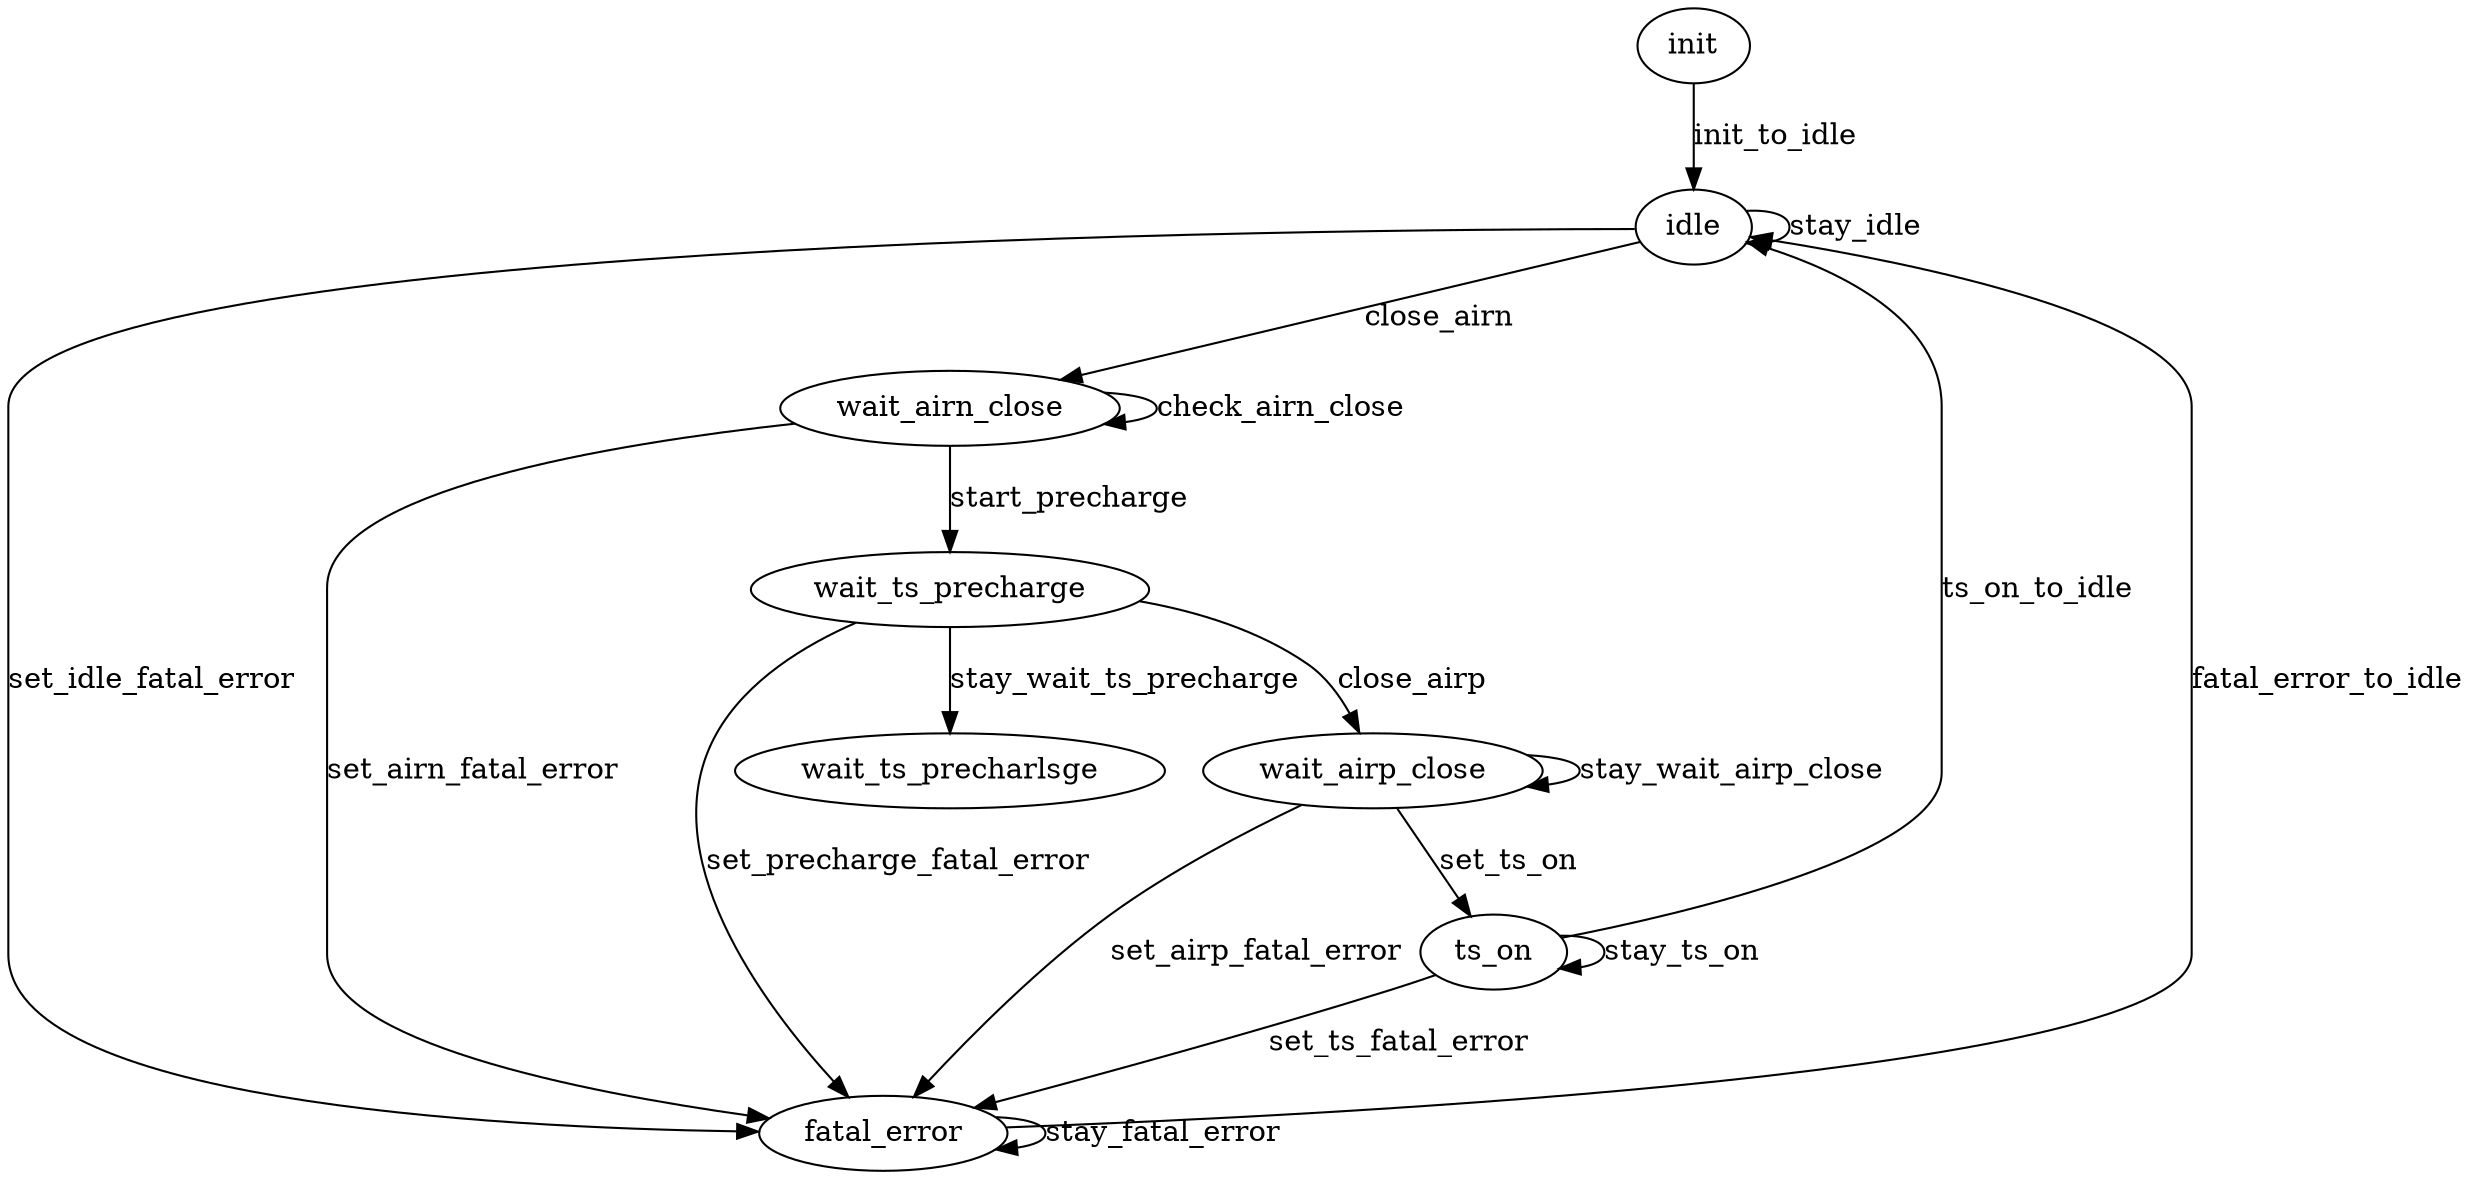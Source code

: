 digraph "bms_hv_fsm" {
    
    init
    idle
    fatal_error
    wait_airn_close
    wait_ts_precharge
    wait_airp_close
    ts_on

    init -> idle [label="init_to_idle"]

    idle -> idle [label="stay_idle"]
    idle -> fatal_error [label="set_idle_fatal_error"]
    idle -> wait_airn_close [label="close_airn"]

    wait_airn_close -> wait_airn_close [label="check_airn_close"]
    wait_airn_close -> fatal_error [label="set_airn_fatal_error"]
    wait_airn_close -> wait_ts_precharge [label="start_precharge"]

    wait_ts_precharge -> wait_ts_precharlsge [label="stay_wait_ts_precharge"]
    wait_ts_precharge -> fatal_error [label="set_precharge_fatal_error"]
    wait_ts_precharge -> wait_airp_close [label="close_airp"]

    wait_airp_close -> wait_airp_close [label="stay_wait_airp_close"]
    wait_airp_close -> fatal_error [label="set_airp_fatal_error"]
    wait_airp_close -> ts_on [label="set_ts_on"]

    ts_on -> ts_on [label="stay_ts_on"]
    ts_on -> fatal_error [label="set_ts_fatal_error"]
    ts_on -> idle [label="ts_on_to_idle"]

    fatal_error -> fatal_error [label="stay_fatal_error"]
    fatal_error -> idle [label="fatal_error_to_idle"]
}
